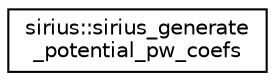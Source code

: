 digraph "Graphical Class Hierarchy"
{
 // INTERACTIVE_SVG=YES
  edge [fontname="Helvetica",fontsize="10",labelfontname="Helvetica",labelfontsize="10"];
  node [fontname="Helvetica",fontsize="10",shape=record];
  rankdir="LR";
  Node1 [label="sirius::sirius_generate\l_potential_pw_coefs",height=0.2,width=0.4,color="black", fillcolor="white", style="filled",URL="$interfacesirius_1_1sirius__generate__potential__pw__coefs.html"];
}

